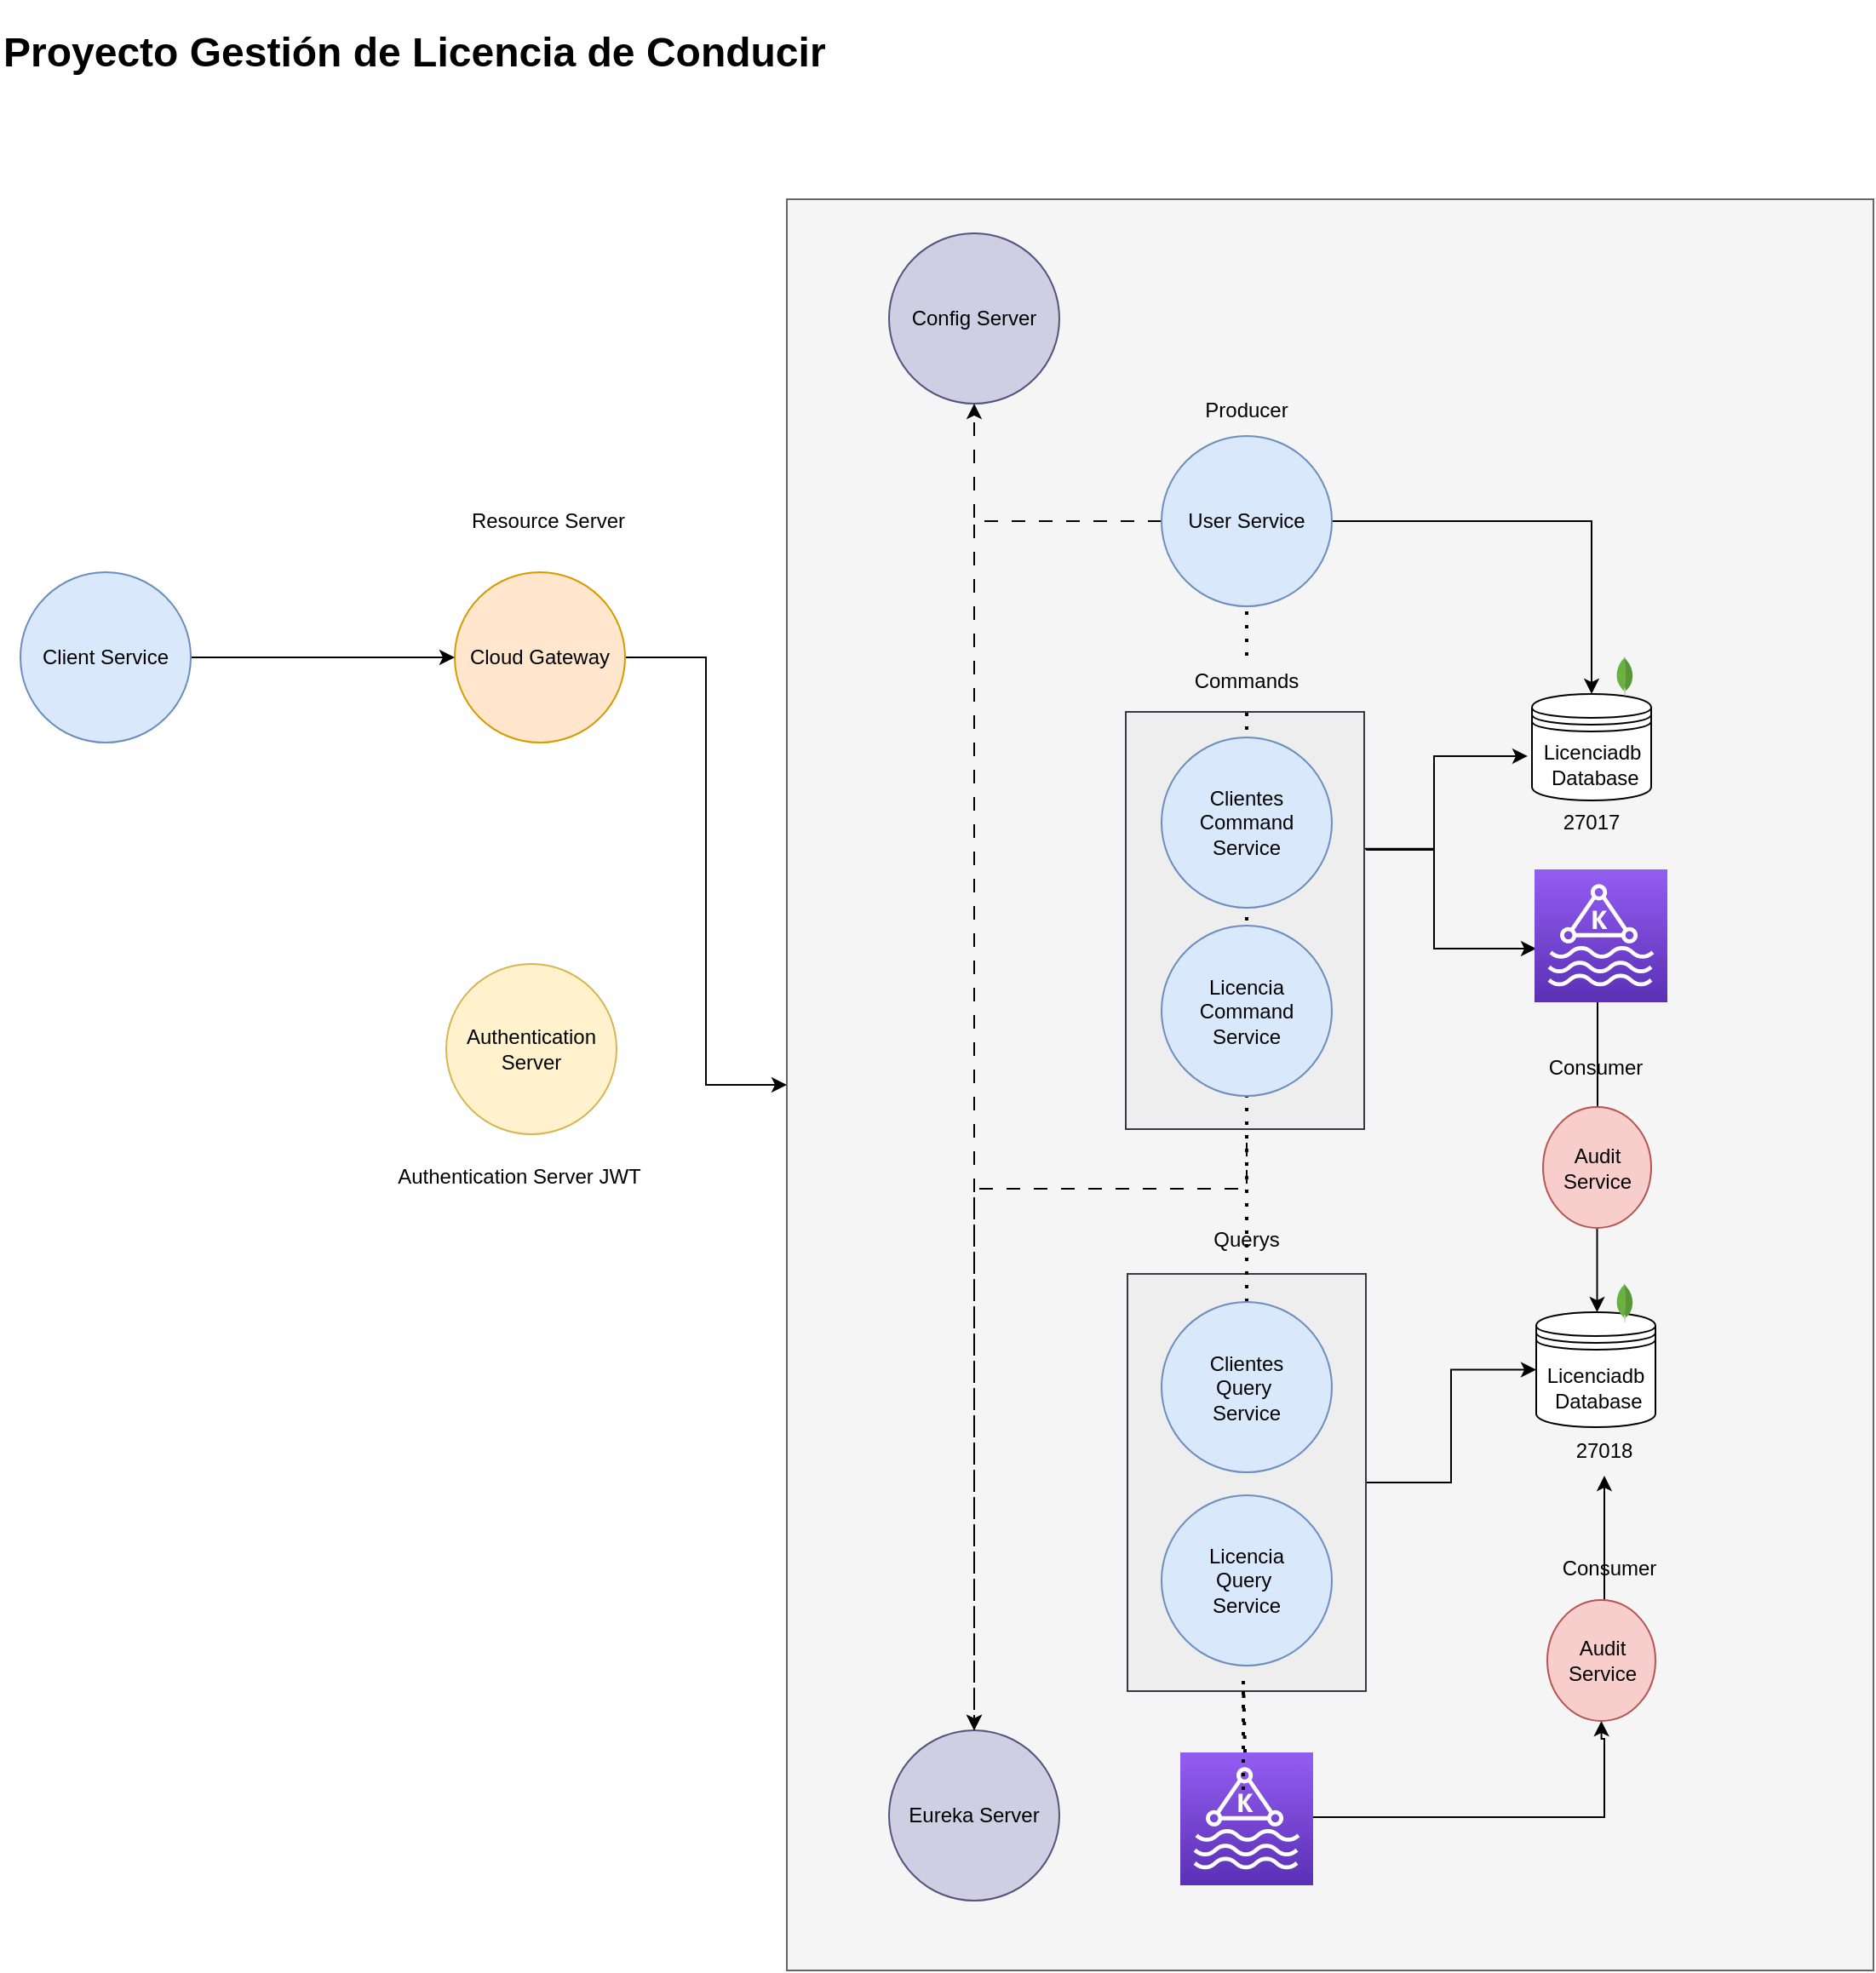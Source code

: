 <mxfile version="24.7.4">
  <diagram name="Proyecto Licencias Conducir" id="NG2mPFjj3fqOwFiLFzsS">
    <mxGraphModel dx="2537" dy="920" grid="1" gridSize="10" guides="1" tooltips="1" connect="1" arrows="1" fold="1" page="1" pageScale="1" pageWidth="850" pageHeight="1100" math="0" shadow="0">
      <root>
        <mxCell id="0" />
        <mxCell id="1" parent="0" />
        <mxCell id="Dar9Z4Gs7eU9587x_yb5-1" value="" style="rounded=0;whiteSpace=wrap;html=1;fillColor=#f5f5f5;fontColor=#333333;strokeColor=#666666;" parent="1" vertex="1">
          <mxGeometry x="-170" y="230" width="638" height="1040" as="geometry" />
        </mxCell>
        <mxCell id="Dar9Z4Gs7eU9587x_yb5-2" value="Config Server" style="ellipse;whiteSpace=wrap;html=1;fillColor=#d0cee2;strokeColor=#56517e;" parent="1" vertex="1">
          <mxGeometry x="-110" y="250" width="100" height="100" as="geometry" />
        </mxCell>
        <mxCell id="Dar9Z4Gs7eU9587x_yb5-3" value="Eureka Server" style="ellipse;whiteSpace=wrap;html=1;fillColor=#d0cee2;strokeColor=#56517e;" parent="1" vertex="1">
          <mxGeometry x="-110" y="1129" width="100" height="100" as="geometry" />
        </mxCell>
        <mxCell id="Dar9Z4Gs7eU9587x_yb5-4" style="edgeStyle=orthogonalEdgeStyle;rounded=0;orthogonalLoop=1;jettySize=auto;html=1;dashed=1;dashPattern=8 8;" parent="1" source="Dar9Z4Gs7eU9587x_yb5-7" target="Dar9Z4Gs7eU9587x_yb5-2" edge="1">
          <mxGeometry relative="1" as="geometry" />
        </mxCell>
        <mxCell id="Dar9Z4Gs7eU9587x_yb5-5" style="edgeStyle=orthogonalEdgeStyle;rounded=0;orthogonalLoop=1;jettySize=auto;html=1;dashed=1;dashPattern=8 8;" parent="1" source="Dar9Z4Gs7eU9587x_yb5-7" target="Dar9Z4Gs7eU9587x_yb5-3" edge="1">
          <mxGeometry relative="1" as="geometry" />
        </mxCell>
        <mxCell id="Dar9Z4Gs7eU9587x_yb5-6" style="edgeStyle=orthogonalEdgeStyle;rounded=0;orthogonalLoop=1;jettySize=auto;html=1;" parent="1" source="Dar9Z4Gs7eU9587x_yb5-7" target="Dar9Z4Gs7eU9587x_yb5-13" edge="1">
          <mxGeometry relative="1" as="geometry" />
        </mxCell>
        <mxCell id="Dar9Z4Gs7eU9587x_yb5-7" value="User Service" style="ellipse;whiteSpace=wrap;html=1;fillColor=#dae8fc;strokeColor=#6c8ebf;" parent="1" vertex="1">
          <mxGeometry x="50" y="369" width="100" height="100" as="geometry" />
        </mxCell>
        <mxCell id="Dar9Z4Gs7eU9587x_yb5-8" style="edgeStyle=orthogonalEdgeStyle;rounded=0;orthogonalLoop=1;jettySize=auto;html=1;dashed=1;dashPattern=8 8;entryX=0.5;entryY=0;entryDx=0;entryDy=0;" parent="1" target="Dar9Z4Gs7eU9587x_yb5-3" edge="1">
          <mxGeometry relative="1" as="geometry">
            <mxPoint x="100" y="608" as="sourcePoint" />
            <mxPoint x="-60" y="1201" as="targetPoint" />
            <Array as="points">
              <mxPoint x="100" y="811" />
              <mxPoint x="-60" y="811" />
            </Array>
          </mxGeometry>
        </mxCell>
        <mxCell id="Dar9Z4Gs7eU9587x_yb5-9" style="edgeStyle=orthogonalEdgeStyle;rounded=0;orthogonalLoop=1;jettySize=auto;html=1;" parent="1" source="Dar9Z4Gs7eU9587x_yb5-10" target="Dar9Z4Gs7eU9587x_yb5-1" edge="1">
          <mxGeometry relative="1" as="geometry" />
        </mxCell>
        <mxCell id="Dar9Z4Gs7eU9587x_yb5-10" value="Cloud Gateway" style="ellipse;whiteSpace=wrap;html=1;fillColor=#ffe6cc;strokeColor=#d79b00;" parent="1" vertex="1">
          <mxGeometry x="-365" y="449" width="100" height="100" as="geometry" />
        </mxCell>
        <mxCell id="Dar9Z4Gs7eU9587x_yb5-11" style="edgeStyle=orthogonalEdgeStyle;rounded=0;orthogonalLoop=1;jettySize=auto;html=1;" parent="1" source="Dar9Z4Gs7eU9587x_yb5-12" target="Dar9Z4Gs7eU9587x_yb5-10" edge="1">
          <mxGeometry relative="1" as="geometry" />
        </mxCell>
        <mxCell id="Dar9Z4Gs7eU9587x_yb5-12" value="Client Service" style="ellipse;whiteSpace=wrap;html=1;fillColor=#dae8fc;strokeColor=#6c8ebf;" parent="1" vertex="1">
          <mxGeometry x="-620" y="449" width="100" height="100" as="geometry" />
        </mxCell>
        <mxCell id="Dar9Z4Gs7eU9587x_yb5-13" value="&lt;div&gt;Licenciadb&lt;/div&gt;&lt;div&gt;&amp;nbsp;Database&lt;/div&gt;" style="shape=datastore;whiteSpace=wrap;html=1;" parent="1" vertex="1">
          <mxGeometry x="267.5" y="520.5" width="70" height="62.5" as="geometry" />
        </mxCell>
        <mxCell id="Dar9Z4Gs7eU9587x_yb5-14" value="" style="dashed=0;outlineConnect=0;html=1;align=center;labelPosition=center;verticalLabelPosition=bottom;verticalAlign=top;shape=mxgraph.weblogos.mongodb" parent="1" vertex="1">
          <mxGeometry x="317" y="498.5" width="10" height="23" as="geometry" />
        </mxCell>
        <mxCell id="Dar9Z4Gs7eU9587x_yb5-15" value="Resource Server" style="text;html=1;strokeColor=none;fillColor=none;align=center;verticalAlign=middle;whiteSpace=wrap;rounded=0;" parent="1" vertex="1">
          <mxGeometry x="-380" y="404" width="140" height="30" as="geometry" />
        </mxCell>
        <mxCell id="Dar9Z4Gs7eU9587x_yb5-17" value="Authentication Server JWT" style="text;html=1;strokeColor=none;fillColor=none;align=center;verticalAlign=middle;whiteSpace=wrap;rounded=0;" parent="1" vertex="1">
          <mxGeometry x="-422" y="789" width="190" height="30" as="geometry" />
        </mxCell>
        <mxCell id="Dar9Z4Gs7eU9587x_yb5-18" value="Authentication Server" style="ellipse;whiteSpace=wrap;html=1;fillColor=#fff2cc;strokeColor=#d6b656;" parent="1" vertex="1">
          <mxGeometry x="-370" y="679" width="100" height="100" as="geometry" />
        </mxCell>
        <mxCell id="Dar9Z4Gs7eU9587x_yb5-19" style="edgeStyle=orthogonalEdgeStyle;rounded=0;orthogonalLoop=1;jettySize=auto;html=1;exitX=0.5;exitY=0;exitDx=0;exitDy=0;" parent="1" source="CeBpVx-P6-gWmaj8WhjP-4" edge="1" target="23bekRj-kJPtQiSvNsp2-1">
          <mxGeometry relative="1" as="geometry">
            <mxPoint x="330" y="1167" as="targetPoint" />
            <mxPoint x="260" y="1258" as="sourcePoint" />
            <Array as="points">
              <mxPoint x="308" y="1070" />
              <mxPoint x="310" y="1070" />
            </Array>
          </mxGeometry>
        </mxCell>
        <mxCell id="Dar9Z4Gs7eU9587x_yb5-23" style="edgeStyle=orthogonalEdgeStyle;rounded=0;orthogonalLoop=1;jettySize=auto;html=1;entryX=0.5;entryY=1;entryDx=0;entryDy=0;" parent="1" source="Dar9Z4Gs7eU9587x_yb5-24" target="CeBpVx-P6-gWmaj8WhjP-4" edge="1">
          <mxGeometry relative="1" as="geometry">
            <mxPoint x="89" y="1229" as="sourcePoint" />
            <mxPoint x="297.25" y="1142.5" as="targetPoint" />
            <Array as="points">
              <mxPoint x="310" y="1180" />
              <mxPoint x="310" y="1134" />
            </Array>
          </mxGeometry>
        </mxCell>
        <mxCell id="Dar9Z4Gs7eU9587x_yb5-24" value="" style="sketch=0;points=[[0,0,0],[0.25,0,0],[0.5,0,0],[0.75,0,0],[1,0,0],[0,1,0],[0.25,1,0],[0.5,1,0],[0.75,1,0],[1,1,0],[0,0.25,0],[0,0.5,0],[0,0.75,0],[1,0.25,0],[1,0.5,0],[1,0.75,0]];outlineConnect=0;fontColor=#232F3E;gradientColor=#945DF2;gradientDirection=north;fillColor=#5A30B5;strokeColor=#ffffff;dashed=0;verticalLabelPosition=bottom;verticalAlign=top;align=center;html=1;fontSize=12;fontStyle=0;aspect=fixed;shape=mxgraph.aws4.resourceIcon;resIcon=mxgraph.aws4.managed_streaming_for_kafka;" parent="1" vertex="1">
          <mxGeometry x="61" y="1142" width="78" height="78" as="geometry" />
        </mxCell>
        <mxCell id="Dar9Z4Gs7eU9587x_yb5-25" value="Consumer" style="text;html=1;strokeColor=none;fillColor=none;align=center;verticalAlign=middle;whiteSpace=wrap;rounded=0;" parent="1" vertex="1">
          <mxGeometry x="283" y="1019" width="60" height="30" as="geometry" />
        </mxCell>
        <mxCell id="Dar9Z4Gs7eU9587x_yb5-26" value="Producer" style="text;html=1;strokeColor=none;fillColor=none;align=center;verticalAlign=middle;whiteSpace=wrap;rounded=0;" parent="1" vertex="1">
          <mxGeometry x="70" y="339" width="60" height="30" as="geometry" />
        </mxCell>
        <mxCell id="Dar9Z4Gs7eU9587x_yb5-27" value="" style="endArrow=none;dashed=1;html=1;dashPattern=1 3;strokeWidth=2;rounded=0;" parent="1" source="Dar9Z4Gs7eU9587x_yb5-42" target="Dar9Z4Gs7eU9587x_yb5-7" edge="1">
          <mxGeometry width="50" height="50" relative="1" as="geometry">
            <mxPoint x="110" y="539" as="sourcePoint" />
            <mxPoint x="160" y="489" as="targetPoint" />
          </mxGeometry>
        </mxCell>
        <mxCell id="Dar9Z4Gs7eU9587x_yb5-29" value="&lt;h1&gt;Proyecto Gestión de Licencia de Conducir&lt;/h1&gt;" style="text;html=1;strokeColor=none;fillColor=none;align=left;verticalAlign=middle;whiteSpace=wrap;rounded=0;" parent="1" vertex="1">
          <mxGeometry x="-632" y="129" width="790" height="30" as="geometry" />
        </mxCell>
        <mxCell id="Dar9Z4Gs7eU9587x_yb5-30" style="edgeStyle=orthogonalEdgeStyle;rounded=0;orthogonalLoop=1;jettySize=auto;html=1;entryX=-0.057;entryY=0.408;entryDx=0;entryDy=0;entryPerimeter=0;" parent="1" edge="1">
          <mxGeometry relative="1" as="geometry">
            <mxPoint x="168.42" y="611.333" as="sourcePoint" />
            <mxPoint x="265.0" y="556.98" as="targetPoint" />
            <Array as="points">
              <mxPoint x="210" y="611" />
              <mxPoint x="210" y="557" />
            </Array>
          </mxGeometry>
        </mxCell>
        <mxCell id="Dar9Z4Gs7eU9587x_yb5-31" style="edgeStyle=orthogonalEdgeStyle;rounded=0;orthogonalLoop=1;jettySize=auto;html=1;" parent="1" edge="1">
          <mxGeometry relative="1" as="geometry">
            <mxPoint x="170" y="612" as="sourcePoint" />
            <mxPoint x="270" y="670" as="targetPoint" />
            <Array as="points">
              <mxPoint x="210" y="612" />
              <mxPoint x="210" y="670" />
            </Array>
          </mxGeometry>
        </mxCell>
        <mxCell id="Dar9Z4Gs7eU9587x_yb5-32" value="" style="rounded=0;whiteSpace=wrap;html=1;fillColor=#eeeeee;strokeColor=#36393d;" parent="1" vertex="1">
          <mxGeometry x="29" y="531" width="140" height="245" as="geometry" />
        </mxCell>
        <mxCell id="Dar9Z4Gs7eU9587x_yb5-34" style="edgeStyle=orthogonalEdgeStyle;rounded=0;orthogonalLoop=1;jettySize=auto;html=1;entryX=0;entryY=0.5;entryDx=0;entryDy=0;" parent="1" source="Dar9Z4Gs7eU9587x_yb5-35" target="Dar9Z4Gs7eU9587x_yb5-38" edge="1">
          <mxGeometry relative="1" as="geometry" />
        </mxCell>
        <mxCell id="Dar9Z4Gs7eU9587x_yb5-35" value="" style="rounded=0;whiteSpace=wrap;html=1;fillColor=#eeeeee;strokeColor=#36393d;" parent="1" vertex="1">
          <mxGeometry x="30" y="861" width="140" height="245" as="geometry" />
        </mxCell>
        <mxCell id="Dar9Z4Gs7eU9587x_yb5-37" value="" style="endArrow=none;dashed=1;html=1;dashPattern=1 3;strokeWidth=2;rounded=0;" parent="1" source="Dar9Z4Gs7eU9587x_yb5-41" target="Dar9Z4Gs7eU9587x_yb5-42" edge="1">
          <mxGeometry width="50" height="50" relative="1" as="geometry">
            <mxPoint x="100" y="829" as="sourcePoint" />
            <mxPoint x="100" y="469" as="targetPoint" />
          </mxGeometry>
        </mxCell>
        <mxCell id="Dar9Z4Gs7eU9587x_yb5-38" value="&lt;div&gt;Licenciadb&lt;/div&gt;&lt;div&gt;&amp;nbsp;Database&lt;/div&gt;" style="shape=datastore;whiteSpace=wrap;html=1;" parent="1" vertex="1">
          <mxGeometry x="270" y="883.5" width="70" height="67.5" as="geometry" />
        </mxCell>
        <mxCell id="Dar9Z4Gs7eU9587x_yb5-39" value="" style="dashed=0;outlineConnect=0;html=1;align=center;labelPosition=center;verticalLabelPosition=bottom;verticalAlign=top;shape=mxgraph.weblogos.mongodb" parent="1" vertex="1">
          <mxGeometry x="317" y="866.5" width="10" height="23" as="geometry" />
        </mxCell>
        <mxCell id="Dar9Z4Gs7eU9587x_yb5-40" value="" style="endArrow=none;dashed=1;html=1;dashPattern=1 3;strokeWidth=2;rounded=0;" parent="1" source="Dar9Z4Gs7eU9587x_yb5-24" edge="1">
          <mxGeometry width="50" height="50" relative="1" as="geometry">
            <mxPoint x="100" y="1100" as="sourcePoint" />
            <mxPoint x="98" y="1169" as="targetPoint" />
            <Array as="points">
              <mxPoint x="98" y="1100" />
            </Array>
          </mxGeometry>
        </mxCell>
        <mxCell id="Dar9Z4Gs7eU9587x_yb5-41" value="&lt;div&gt;Clientes &lt;br&gt;&lt;/div&gt;&lt;div&gt;Query&amp;nbsp;&lt;/div&gt;&lt;div&gt;Service&lt;/div&gt;" style="ellipse;whiteSpace=wrap;html=1;fillColor=#dae8fc;strokeColor=#6c8ebf;" parent="1" vertex="1">
          <mxGeometry x="50" y="877.5" width="100" height="100" as="geometry" />
        </mxCell>
        <mxCell id="Dar9Z4Gs7eU9587x_yb5-42" value="Commands" style="text;html=1;strokeColor=none;fillColor=none;align=center;verticalAlign=middle;whiteSpace=wrap;rounded=0;" parent="1" vertex="1">
          <mxGeometry x="30" y="498" width="140" height="30" as="geometry" />
        </mxCell>
        <mxCell id="Dar9Z4Gs7eU9587x_yb5-43" value="Querys" style="text;html=1;strokeColor=none;fillColor=none;align=center;verticalAlign=middle;whiteSpace=wrap;rounded=0;" parent="1" vertex="1">
          <mxGeometry x="30" y="825.5" width="140" height="30" as="geometry" />
        </mxCell>
        <mxCell id="Dar9Z4Gs7eU9587x_yb5-44" value="Clientes Command Service" style="ellipse;whiteSpace=wrap;html=1;fillColor=#dae8fc;strokeColor=#6c8ebf;" parent="1" vertex="1">
          <mxGeometry x="50" y="546" width="100" height="100" as="geometry" />
        </mxCell>
        <mxCell id="Dar9Z4Gs7eU9587x_yb5-45" value="Licencia Command Service" style="ellipse;whiteSpace=wrap;html=1;fillColor=#dae8fc;strokeColor=#6c8ebf;" parent="1" vertex="1">
          <mxGeometry x="50" y="656.5" width="100" height="100" as="geometry" />
        </mxCell>
        <mxCell id="Dar9Z4Gs7eU9587x_yb5-46" value="&lt;div&gt;Licencia&lt;/div&gt;&lt;div&gt;Query&amp;nbsp;&lt;/div&gt;&lt;div&gt;Service&lt;/div&gt;" style="ellipse;whiteSpace=wrap;html=1;fillColor=#dae8fc;strokeColor=#6c8ebf;" parent="1" vertex="1">
          <mxGeometry x="50" y="991" width="100" height="100" as="geometry" />
        </mxCell>
        <mxCell id="Dar9Z4Gs7eU9587x_yb5-47" style="edgeStyle=orthogonalEdgeStyle;rounded=0;orthogonalLoop=1;jettySize=auto;html=1;exitX=0.5;exitY=1;exitDx=0;exitDy=0;" parent="1" source="CeBpVx-P6-gWmaj8WhjP-2" target="Dar9Z4Gs7eU9587x_yb5-38" edge="1">
          <mxGeometry relative="1" as="geometry">
            <mxPoint x="280" y="900" as="sourcePoint" />
            <mxPoint x="304" y="941.5" as="targetPoint" />
            <Array as="points">
              <mxPoint x="306" y="910" />
              <mxPoint x="304" y="910" />
              <mxPoint x="304" y="950" />
            </Array>
          </mxGeometry>
        </mxCell>
        <mxCell id="Dar9Z4Gs7eU9587x_yb5-48" value="" style="sketch=0;points=[[0,0,0],[0.25,0,0],[0.5,0,0],[0.75,0,0],[1,0,0],[0,1,0],[0.25,1,0],[0.5,1,0],[0.75,1,0],[1,1,0],[0,0.25,0],[0,0.5,0],[0,0.75,0],[1,0.25,0],[1,0.5,0],[1,0.75,0]];outlineConnect=0;fontColor=#232F3E;gradientColor=#945DF2;gradientDirection=north;fillColor=#5A30B5;strokeColor=#ffffff;dashed=0;verticalLabelPosition=bottom;verticalAlign=top;align=center;html=1;fontSize=12;fontStyle=0;aspect=fixed;shape=mxgraph.aws4.resourceIcon;resIcon=mxgraph.aws4.managed_streaming_for_kafka;" parent="1" vertex="1">
          <mxGeometry x="269" y="623.5" width="78" height="78" as="geometry" />
        </mxCell>
        <mxCell id="Dar9Z4Gs7eU9587x_yb5-49" value="" style="edgeStyle=orthogonalEdgeStyle;rounded=0;orthogonalLoop=1;jettySize=auto;html=1;entryX=0.5;entryY=0;entryDx=0;entryDy=0;" parent="1" source="Dar9Z4Gs7eU9587x_yb5-48" target="CeBpVx-P6-gWmaj8WhjP-2" edge="1">
          <mxGeometry relative="1" as="geometry">
            <mxPoint x="299" y="787" as="sourcePoint" />
            <mxPoint x="299.0" y="829" as="targetPoint" />
            <Array as="points">
              <mxPoint x="306" y="804" />
              <mxPoint x="306" y="804" />
            </Array>
          </mxGeometry>
        </mxCell>
        <mxCell id="GHqM5QMw--ieHeSI3A8T-1" value="Consumer" style="text;html=1;strokeColor=none;fillColor=none;align=center;verticalAlign=middle;whiteSpace=wrap;rounded=0;" parent="1" vertex="1">
          <mxGeometry x="235" y="725" width="140" height="30" as="geometry" />
        </mxCell>
        <mxCell id="23bekRj-kJPtQiSvNsp2-1" value="27018" style="text;html=1;strokeColor=none;fillColor=none;align=center;verticalAlign=middle;whiteSpace=wrap;rounded=0;" parent="1" vertex="1">
          <mxGeometry x="265" y="949.5" width="90" height="30" as="geometry" />
        </mxCell>
        <mxCell id="23bekRj-kJPtQiSvNsp2-2" value="27017" style="text;html=1;strokeColor=none;fillColor=none;align=center;verticalAlign=middle;whiteSpace=wrap;rounded=0;" parent="1" vertex="1">
          <mxGeometry x="265" y="580.5" width="75" height="30" as="geometry" />
        </mxCell>
        <mxCell id="CeBpVx-P6-gWmaj8WhjP-2" value="Audit Service" style="ellipse;whiteSpace=wrap;html=1;fillColor=#f8cecc;strokeColor=#b85450;" vertex="1" parent="1">
          <mxGeometry x="274" y="763" width="63.5" height="71" as="geometry" />
        </mxCell>
        <mxCell id="CeBpVx-P6-gWmaj8WhjP-4" value="Audit Service" style="ellipse;whiteSpace=wrap;html=1;fillColor=#f8cecc;strokeColor=#b85450;" vertex="1" parent="1">
          <mxGeometry x="276.5" y="1052.5" width="63.5" height="71" as="geometry" />
        </mxCell>
      </root>
    </mxGraphModel>
  </diagram>
</mxfile>
